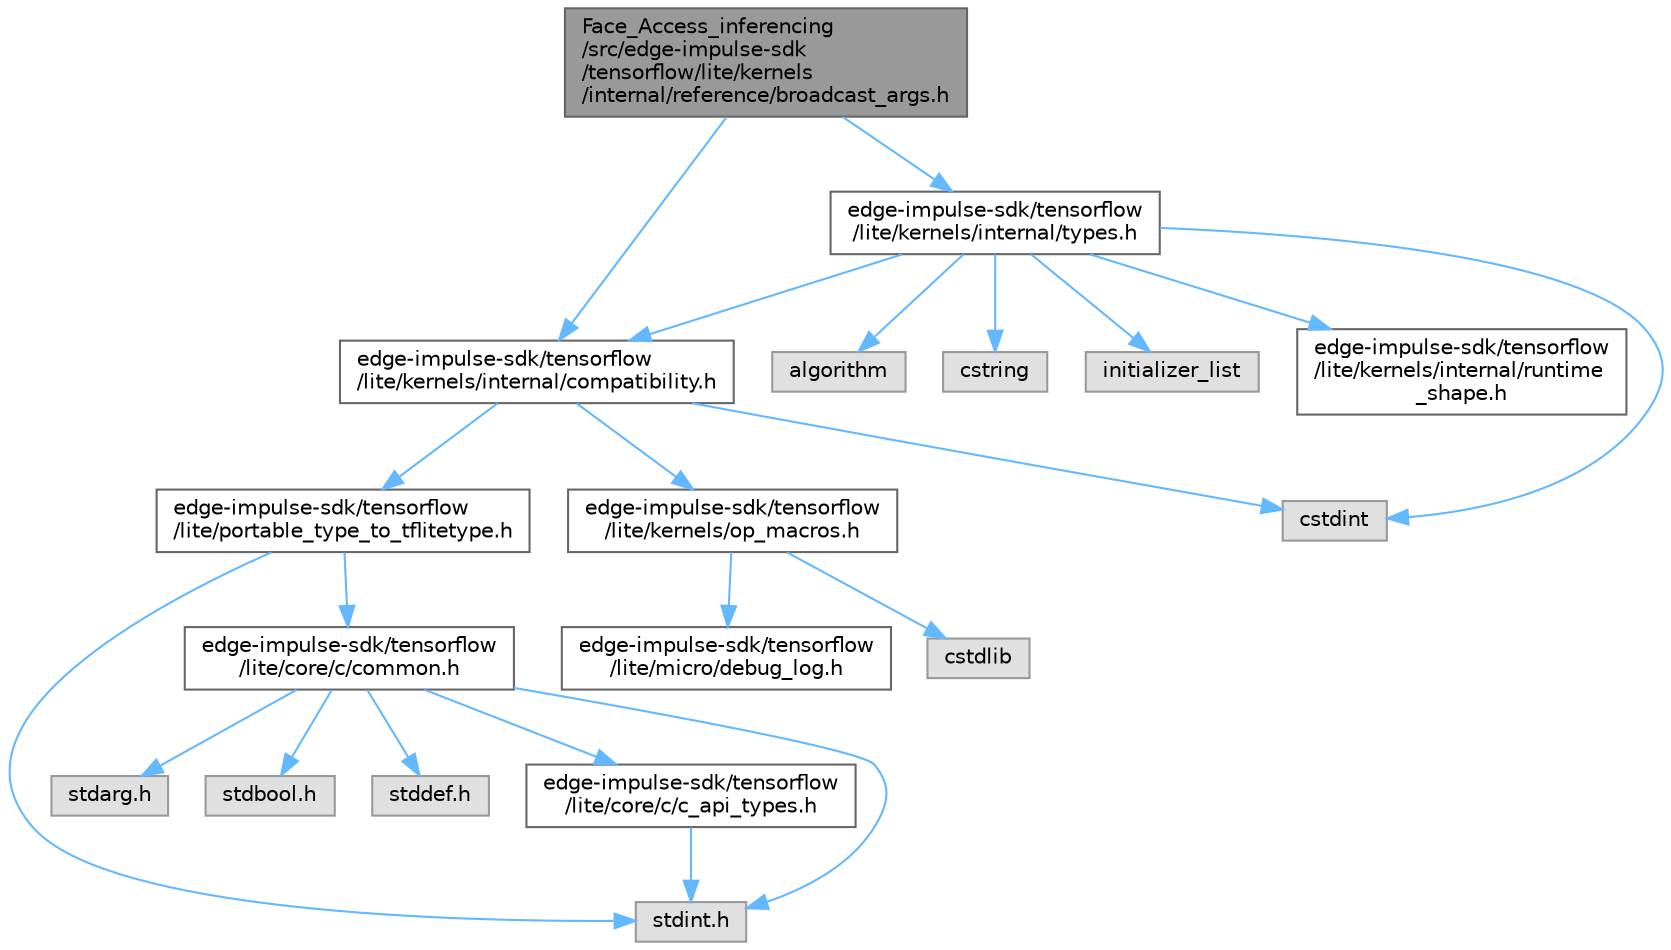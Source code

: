 digraph "Face_Access_inferencing/src/edge-impulse-sdk/tensorflow/lite/kernels/internal/reference/broadcast_args.h"
{
 // LATEX_PDF_SIZE
  bgcolor="transparent";
  edge [fontname=Helvetica,fontsize=10,labelfontname=Helvetica,labelfontsize=10];
  node [fontname=Helvetica,fontsize=10,shape=box,height=0.2,width=0.4];
  Node1 [id="Node000001",label="Face_Access_inferencing\l/src/edge-impulse-sdk\l/tensorflow/lite/kernels\l/internal/reference/broadcast_args.h",height=0.2,width=0.4,color="gray40", fillcolor="grey60", style="filled", fontcolor="black",tooltip=" "];
  Node1 -> Node2 [id="edge1_Node000001_Node000002",color="steelblue1",style="solid",tooltip=" "];
  Node2 [id="Node000002",label="edge-impulse-sdk/tensorflow\l/lite/kernels/internal/compatibility.h",height=0.2,width=0.4,color="grey40", fillcolor="white", style="filled",URL="$_face___access__inferencing_2src_2edge-impulse-sdk_2tensorflow_2lite_2kernels_2internal_2compatibility_8h.html",tooltip=" "];
  Node2 -> Node3 [id="edge2_Node000002_Node000003",color="steelblue1",style="solid",tooltip=" "];
  Node3 [id="Node000003",label="cstdint",height=0.2,width=0.4,color="grey60", fillcolor="#E0E0E0", style="filled",tooltip=" "];
  Node2 -> Node4 [id="edge3_Node000002_Node000004",color="steelblue1",style="solid",tooltip=" "];
  Node4 [id="Node000004",label="edge-impulse-sdk/tensorflow\l/lite/portable_type_to_tflitetype.h",height=0.2,width=0.4,color="grey40", fillcolor="white", style="filled",URL="$_face___access__inferencing_2src_2edge-impulse-sdk_2tensorflow_2lite_2portable__type__to__tflitetype_8h.html",tooltip=" "];
  Node4 -> Node5 [id="edge4_Node000004_Node000005",color="steelblue1",style="solid",tooltip=" "];
  Node5 [id="Node000005",label="stdint.h",height=0.2,width=0.4,color="grey60", fillcolor="#E0E0E0", style="filled",tooltip=" "];
  Node4 -> Node6 [id="edge5_Node000004_Node000006",color="steelblue1",style="solid",tooltip=" "];
  Node6 [id="Node000006",label="edge-impulse-sdk/tensorflow\l/lite/core/c/common.h",height=0.2,width=0.4,color="grey40", fillcolor="white", style="filled",URL="$_face___access__inferencing_2src_2edge-impulse-sdk_2tensorflow_2lite_2core_2c_2common_8h.html",tooltip=" "];
  Node6 -> Node7 [id="edge6_Node000006_Node000007",color="steelblue1",style="solid",tooltip=" "];
  Node7 [id="Node000007",label="stdarg.h",height=0.2,width=0.4,color="grey60", fillcolor="#E0E0E0", style="filled",tooltip=" "];
  Node6 -> Node8 [id="edge7_Node000006_Node000008",color="steelblue1",style="solid",tooltip=" "];
  Node8 [id="Node000008",label="stdbool.h",height=0.2,width=0.4,color="grey60", fillcolor="#E0E0E0", style="filled",tooltip=" "];
  Node6 -> Node9 [id="edge8_Node000006_Node000009",color="steelblue1",style="solid",tooltip=" "];
  Node9 [id="Node000009",label="stddef.h",height=0.2,width=0.4,color="grey60", fillcolor="#E0E0E0", style="filled",tooltip=" "];
  Node6 -> Node5 [id="edge9_Node000006_Node000005",color="steelblue1",style="solid",tooltip=" "];
  Node6 -> Node10 [id="edge10_Node000006_Node000010",color="steelblue1",style="solid",tooltip=" "];
  Node10 [id="Node000010",label="edge-impulse-sdk/tensorflow\l/lite/core/c/c_api_types.h",height=0.2,width=0.4,color="grey40", fillcolor="white", style="filled",URL="$_face___access__inferencing_2src_2edge-impulse-sdk_2tensorflow_2lite_2core_2c_2c__api__types_8h.html",tooltip=" "];
  Node10 -> Node5 [id="edge11_Node000010_Node000005",color="steelblue1",style="solid",tooltip=" "];
  Node2 -> Node11 [id="edge12_Node000002_Node000011",color="steelblue1",style="solid",tooltip=" "];
  Node11 [id="Node000011",label="edge-impulse-sdk/tensorflow\l/lite/kernels/op_macros.h",height=0.2,width=0.4,color="grey40", fillcolor="white", style="filled",URL="$_face___access__inferencing_2src_2edge-impulse-sdk_2tensorflow_2lite_2kernels_2op__macros_8h.html",tooltip=" "];
  Node11 -> Node12 [id="edge13_Node000011_Node000012",color="steelblue1",style="solid",tooltip=" "];
  Node12 [id="Node000012",label="edge-impulse-sdk/tensorflow\l/lite/micro/debug_log.h",height=0.2,width=0.4,color="grey40", fillcolor="white", style="filled",URL="$_face___access__inferencing_2src_2edge-impulse-sdk_2tensorflow_2lite_2micro_2debug__log_8h.html",tooltip=" "];
  Node11 -> Node13 [id="edge14_Node000011_Node000013",color="steelblue1",style="solid",tooltip=" "];
  Node13 [id="Node000013",label="cstdlib",height=0.2,width=0.4,color="grey60", fillcolor="#E0E0E0", style="filled",tooltip=" "];
  Node1 -> Node14 [id="edge15_Node000001_Node000014",color="steelblue1",style="solid",tooltip=" "];
  Node14 [id="Node000014",label="edge-impulse-sdk/tensorflow\l/lite/kernels/internal/types.h",height=0.2,width=0.4,color="grey40", fillcolor="white", style="filled",URL="$_face___access__inferencing_2src_2edge-impulse-sdk_2tensorflow_2lite_2kernels_2internal_2types_8h.html",tooltip=" "];
  Node14 -> Node15 [id="edge16_Node000014_Node000015",color="steelblue1",style="solid",tooltip=" "];
  Node15 [id="Node000015",label="algorithm",height=0.2,width=0.4,color="grey60", fillcolor="#E0E0E0", style="filled",tooltip=" "];
  Node14 -> Node3 [id="edge17_Node000014_Node000003",color="steelblue1",style="solid",tooltip=" "];
  Node14 -> Node16 [id="edge18_Node000014_Node000016",color="steelblue1",style="solid",tooltip=" "];
  Node16 [id="Node000016",label="cstring",height=0.2,width=0.4,color="grey60", fillcolor="#E0E0E0", style="filled",tooltip=" "];
  Node14 -> Node17 [id="edge19_Node000014_Node000017",color="steelblue1",style="solid",tooltip=" "];
  Node17 [id="Node000017",label="initializer_list",height=0.2,width=0.4,color="grey60", fillcolor="#E0E0E0", style="filled",tooltip=" "];
  Node14 -> Node2 [id="edge20_Node000014_Node000002",color="steelblue1",style="solid",tooltip=" "];
  Node14 -> Node18 [id="edge21_Node000014_Node000018",color="steelblue1",style="solid",tooltip=" "];
  Node18 [id="Node000018",label="edge-impulse-sdk/tensorflow\l/lite/kernels/internal/runtime\l_shape.h",height=0.2,width=0.4,color="grey40", fillcolor="white", style="filled",URL="$_face___access__inferencing_2src_2edge-impulse-sdk_2tensorflow_2lite_2kernels_2internal_2runtime__shape_8h.html",tooltip=" "];
}
